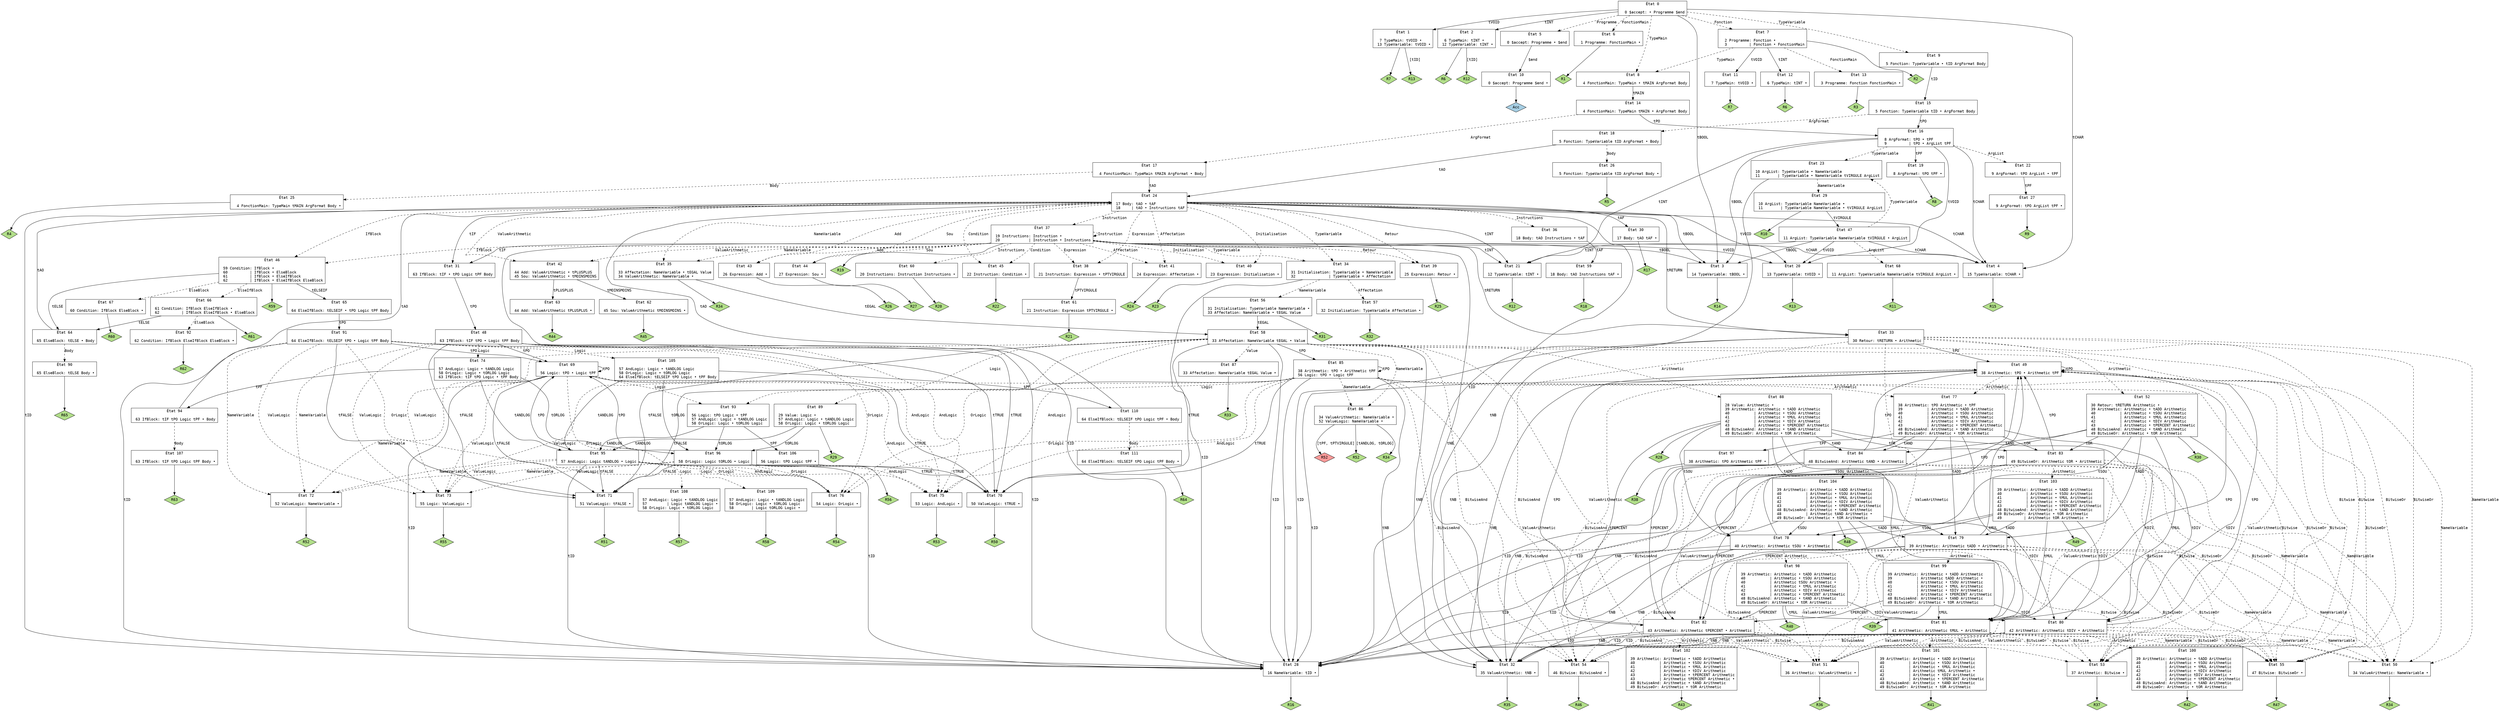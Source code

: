 // Produit par GNU Bison 3.8.2.
// Rapporter les bugs à <bug-bison@gnu.org>.
// Page d'accueil: <https://www.gnu.org/software/bison/>.

digraph "compil.y"
{
  node [fontname = courier, shape = box, colorscheme = paired6]
  edge [fontname = courier]

  0 [label="État 0\n\l  0 $accept: • Programme $end\l"]
  0 -> 1 [style=solid label="tVOID"]
  0 -> 2 [style=solid label="tINT"]
  0 -> 3 [style=solid label="tBOOL"]
  0 -> 4 [style=solid label="tCHAR"]
  0 -> 5 [style=dashed label="Programme"]
  0 -> 6 [style=dashed label="FonctionMain"]
  0 -> 7 [style=dashed label="Fonction"]
  0 -> 8 [style=dashed label="TypeMain"]
  0 -> 9 [style=dashed label="TypeVariable"]
  1 [label="État 1\n\l  7 TypeMain: tVOID •\l 13 TypeVariable: tVOID •\l"]
  1 -> "1R7" [style=solid]
 "1R7" [label="R7", fillcolor=3, shape=diamond, style=filled]
  1 -> "1R13" [label="[tID]", style=solid]
 "1R13" [label="R13", fillcolor=3, shape=diamond, style=filled]
  2 [label="État 2\n\l  6 TypeMain: tINT •\l 12 TypeVariable: tINT •\l"]
  2 -> "2R6" [style=solid]
 "2R6" [label="R6", fillcolor=3, shape=diamond, style=filled]
  2 -> "2R12" [label="[tID]", style=solid]
 "2R12" [label="R12", fillcolor=3, shape=diamond, style=filled]
  3 [label="État 3\n\l 14 TypeVariable: tBOOL •\l"]
  3 -> "3R14" [style=solid]
 "3R14" [label="R14", fillcolor=3, shape=diamond, style=filled]
  4 [label="État 4\n\l 15 TypeVariable: tCHAR •\l"]
  4 -> "4R15" [style=solid]
 "4R15" [label="R15", fillcolor=3, shape=diamond, style=filled]
  5 [label="État 5\n\l  0 $accept: Programme • $end\l"]
  5 -> 10 [style=solid label="$end"]
  6 [label="État 6\n\l  1 Programme: FonctionMain •\l"]
  6 -> "6R1" [style=solid]
 "6R1" [label="R1", fillcolor=3, shape=diamond, style=filled]
  7 [label="État 7\n\l  2 Programme: Fonction •\l  3          | Fonction • FonctionMain\l"]
  7 -> 11 [style=solid label="tVOID"]
  7 -> 12 [style=solid label="tINT"]
  7 -> 13 [style=dashed label="FonctionMain"]
  7 -> 8 [style=dashed label="TypeMain"]
  7 -> "7R2" [style=solid]
 "7R2" [label="R2", fillcolor=3, shape=diamond, style=filled]
  8 [label="État 8\n\l  4 FonctionMain: TypeMain • tMAIN ArgFormat Body\l"]
  8 -> 14 [style=solid label="tMAIN"]
  9 [label="État 9\n\l  5 Fonction: TypeVariable • tID ArgFormat Body\l"]
  9 -> 15 [style=solid label="tID"]
  10 [label="État 10\n\l  0 $accept: Programme $end •\l"]
  10 -> "10R0" [style=solid]
 "10R0" [label="Acc", fillcolor=1, shape=diamond, style=filled]
  11 [label="État 11\n\l  7 TypeMain: tVOID •\l"]
  11 -> "11R7" [style=solid]
 "11R7" [label="R7", fillcolor=3, shape=diamond, style=filled]
  12 [label="État 12\n\l  6 TypeMain: tINT •\l"]
  12 -> "12R6" [style=solid]
 "12R6" [label="R6", fillcolor=3, shape=diamond, style=filled]
  13 [label="État 13\n\l  3 Programme: Fonction FonctionMain •\l"]
  13 -> "13R3" [style=solid]
 "13R3" [label="R3", fillcolor=3, shape=diamond, style=filled]
  14 [label="État 14\n\l  4 FonctionMain: TypeMain tMAIN • ArgFormat Body\l"]
  14 -> 16 [style=solid label="tPO"]
  14 -> 17 [style=dashed label="ArgFormat"]
  15 [label="État 15\n\l  5 Fonction: TypeVariable tID • ArgFormat Body\l"]
  15 -> 16 [style=solid label="tPO"]
  15 -> 18 [style=dashed label="ArgFormat"]
  16 [label="État 16\n\l  8 ArgFormat: tPO • tPF\l  9          | tPO • ArgList tPF\l"]
  16 -> 19 [style=solid label="tPF"]
  16 -> 20 [style=solid label="tVOID"]
  16 -> 21 [style=solid label="tINT"]
  16 -> 3 [style=solid label="tBOOL"]
  16 -> 4 [style=solid label="tCHAR"]
  16 -> 22 [style=dashed label="ArgList"]
  16 -> 23 [style=dashed label="TypeVariable"]
  17 [label="État 17\n\l  4 FonctionMain: TypeMain tMAIN ArgFormat • Body\l"]
  17 -> 24 [style=solid label="tAO"]
  17 -> 25 [style=dashed label="Body"]
  18 [label="État 18\n\l  5 Fonction: TypeVariable tID ArgFormat • Body\l"]
  18 -> 24 [style=solid label="tAO"]
  18 -> 26 [style=dashed label="Body"]
  19 [label="État 19\n\l  8 ArgFormat: tPO tPF •\l"]
  19 -> "19R8" [style=solid]
 "19R8" [label="R8", fillcolor=3, shape=diamond, style=filled]
  20 [label="État 20\n\l 13 TypeVariable: tVOID •\l"]
  20 -> "20R13" [style=solid]
 "20R13" [label="R13", fillcolor=3, shape=diamond, style=filled]
  21 [label="État 21\n\l 12 TypeVariable: tINT •\l"]
  21 -> "21R12" [style=solid]
 "21R12" [label="R12", fillcolor=3, shape=diamond, style=filled]
  22 [label="État 22\n\l  9 ArgFormat: tPO ArgList • tPF\l"]
  22 -> 27 [style=solid label="tPF"]
  23 [label="État 23\n\l 10 ArgList: TypeVariable • NameVariable\l 11        | TypeVariable • NameVariable tVIRGULE ArgList\l"]
  23 -> 28 [style=solid label="tID"]
  23 -> 29 [style=dashed label="NameVariable"]
  24 [label="État 24\n\l 17 Body: tAO • tAF\l 18     | tAO • Instructions tAF\l"]
  24 -> 30 [style=solid label="tAF"]
  24 -> 31 [style=solid label="tIF"]
  24 -> 32 [style=solid label="tNB"]
  24 -> 28 [style=solid label="tID"]
  24 -> 33 [style=solid label="tRETURN"]
  24 -> 20 [style=solid label="tVOID"]
  24 -> 21 [style=solid label="tINT"]
  24 -> 3 [style=solid label="tBOOL"]
  24 -> 4 [style=solid label="tCHAR"]
  24 -> 34 [style=dashed label="TypeVariable"]
  24 -> 35 [style=dashed label="NameVariable"]
  24 -> 36 [style=dashed label="Instructions"]
  24 -> 37 [style=dashed label="Instruction"]
  24 -> 38 [style=dashed label="Expression"]
  24 -> 39 [style=dashed label="Retour"]
  24 -> 40 [style=dashed label="Initialisation"]
  24 -> 41 [style=dashed label="Affectation"]
  24 -> 42 [style=dashed label="ValueArithmetic"]
  24 -> 43 [style=dashed label="Add"]
  24 -> 44 [style=dashed label="Sou"]
  24 -> 45 [style=dashed label="Condition"]
  24 -> 46 [style=dashed label="IfBlock"]
  25 [label="État 25\n\l  4 FonctionMain: TypeMain tMAIN ArgFormat Body •\l"]
  25 -> "25R4" [style=solid]
 "25R4" [label="R4", fillcolor=3, shape=diamond, style=filled]
  26 [label="État 26\n\l  5 Fonction: TypeVariable tID ArgFormat Body •\l"]
  26 -> "26R5" [style=solid]
 "26R5" [label="R5", fillcolor=3, shape=diamond, style=filled]
  27 [label="État 27\n\l  9 ArgFormat: tPO ArgList tPF •\l"]
  27 -> "27R9" [style=solid]
 "27R9" [label="R9", fillcolor=3, shape=diamond, style=filled]
  28 [label="État 28\n\l 16 NameVariable: tID •\l"]
  28 -> "28R16" [style=solid]
 "28R16" [label="R16", fillcolor=3, shape=diamond, style=filled]
  29 [label="État 29\n\l 10 ArgList: TypeVariable NameVariable •\l 11        | TypeVariable NameVariable • tVIRGULE ArgList\l"]
  29 -> 47 [style=solid label="tVIRGULE"]
  29 -> "29R10" [style=solid]
 "29R10" [label="R10", fillcolor=3, shape=diamond, style=filled]
  30 [label="État 30\n\l 17 Body: tAO tAF •\l"]
  30 -> "30R17" [style=solid]
 "30R17" [label="R17", fillcolor=3, shape=diamond, style=filled]
  31 [label="État 31\n\l 63 IfBlock: tIF • tPO Logic tPF Body\l"]
  31 -> 48 [style=solid label="tPO"]
  32 [label="État 32\n\l 35 ValueArithmetic: tNB •\l"]
  32 -> "32R35" [style=solid]
 "32R35" [label="R35", fillcolor=3, shape=diamond, style=filled]
  33 [label="État 33\n\l 30 Retour: tRETURN • Arithmetic\l"]
  33 -> 49 [style=solid label="tPO"]
  33 -> 32 [style=solid label="tNB"]
  33 -> 28 [style=solid label="tID"]
  33 -> 50 [style=dashed label="NameVariable"]
  33 -> 51 [style=dashed label="ValueArithmetic"]
  33 -> 52 [style=dashed label="Arithmetic"]
  33 -> 53 [style=dashed label="Bitwise"]
  33 -> 54 [style=dashed label="BitwiseAnd"]
  33 -> 55 [style=dashed label="BitwiseOr"]
  34 [label="État 34\n\l 31 Initialisation: TypeVariable • NameVariable\l 32               | TypeVariable • Affectation\l"]
  34 -> 28 [style=solid label="tID"]
  34 -> 56 [style=dashed label="NameVariable"]
  34 -> 57 [style=dashed label="Affectation"]
  35 [label="État 35\n\l 33 Affectation: NameVariable • tEGAL Value\l 34 ValueArithmetic: NameVariable •\l"]
  35 -> 58 [style=solid label="tEGAL"]
  35 -> "35R34" [style=solid]
 "35R34" [label="R34", fillcolor=3, shape=diamond, style=filled]
  36 [label="État 36\n\l 18 Body: tAO Instructions • tAF\l"]
  36 -> 59 [style=solid label="tAF"]
  37 [label="État 37\n\l 19 Instructions: Instruction •\l 20             | Instruction • Instructions\l"]
  37 -> 31 [style=solid label="tIF"]
  37 -> 32 [style=solid label="tNB"]
  37 -> 28 [style=solid label="tID"]
  37 -> 33 [style=solid label="tRETURN"]
  37 -> 20 [style=solid label="tVOID"]
  37 -> 21 [style=solid label="tINT"]
  37 -> 3 [style=solid label="tBOOL"]
  37 -> 4 [style=solid label="tCHAR"]
  37 -> 34 [style=dashed label="TypeVariable"]
  37 -> 35 [style=dashed label="NameVariable"]
  37 -> 60 [style=dashed label="Instructions"]
  37 -> 37 [style=dashed label="Instruction"]
  37 -> 38 [style=dashed label="Expression"]
  37 -> 39 [style=dashed label="Retour"]
  37 -> 40 [style=dashed label="Initialisation"]
  37 -> 41 [style=dashed label="Affectation"]
  37 -> 42 [style=dashed label="ValueArithmetic"]
  37 -> 43 [style=dashed label="Add"]
  37 -> 44 [style=dashed label="Sou"]
  37 -> 45 [style=dashed label="Condition"]
  37 -> 46 [style=dashed label="IfBlock"]
  37 -> "37R19" [style=solid]
 "37R19" [label="R19", fillcolor=3, shape=diamond, style=filled]
  38 [label="État 38\n\l 21 Instruction: Expression • tPTVIRGULE\l"]
  38 -> 61 [style=solid label="tPTVIRGULE"]
  39 [label="État 39\n\l 25 Expression: Retour •\l"]
  39 -> "39R25" [style=solid]
 "39R25" [label="R25", fillcolor=3, shape=diamond, style=filled]
  40 [label="État 40\n\l 23 Expression: Initialisation •\l"]
  40 -> "40R23" [style=solid]
 "40R23" [label="R23", fillcolor=3, shape=diamond, style=filled]
  41 [label="État 41\n\l 24 Expression: Affectation •\l"]
  41 -> "41R24" [style=solid]
 "41R24" [label="R24", fillcolor=3, shape=diamond, style=filled]
  42 [label="État 42\n\l 44 Add: ValueArithmetic • tPLUSPLUS\l 45 Sou: ValueArithmetic • tMOINSMOINS\l"]
  42 -> 62 [style=solid label="tMOINSMOINS"]
  42 -> 63 [style=solid label="tPLUSPLUS"]
  43 [label="État 43\n\l 26 Expression: Add •\l"]
  43 -> "43R26" [style=solid]
 "43R26" [label="R26", fillcolor=3, shape=diamond, style=filled]
  44 [label="État 44\n\l 27 Expression: Sou •\l"]
  44 -> "44R27" [style=solid]
 "44R27" [label="R27", fillcolor=3, shape=diamond, style=filled]
  45 [label="État 45\n\l 22 Instruction: Condition •\l"]
  45 -> "45R22" [style=solid]
 "45R22" [label="R22", fillcolor=3, shape=diamond, style=filled]
  46 [label="État 46\n\l 59 Condition: IfBlock •\l 60          | IfBlock • ElseBlock\l 61          | IfBlock • ElseIfBlock\l 62          | IfBlock • ElseIfBlock ElseBlock\l"]
  46 -> 64 [style=solid label="tELSE"]
  46 -> 65 [style=solid label="tELSEIF"]
  46 -> 66 [style=dashed label="ElseIfBlock"]
  46 -> 67 [style=dashed label="ElseBlock"]
  46 -> "46R59" [style=solid]
 "46R59" [label="R59", fillcolor=3, shape=diamond, style=filled]
  47 [label="État 47\n\l 11 ArgList: TypeVariable NameVariable tVIRGULE • ArgList\l"]
  47 -> 20 [style=solid label="tVOID"]
  47 -> 21 [style=solid label="tINT"]
  47 -> 3 [style=solid label="tBOOL"]
  47 -> 4 [style=solid label="tCHAR"]
  47 -> 68 [style=dashed label="ArgList"]
  47 -> 23 [style=dashed label="TypeVariable"]
  48 [label="État 48\n\l 63 IfBlock: tIF tPO • Logic tPF Body\l"]
  48 -> 69 [style=solid label="tPO"]
  48 -> 28 [style=solid label="tID"]
  48 -> 70 [style=solid label="tTRUE"]
  48 -> 71 [style=solid label="tFALSE"]
  48 -> 72 [style=dashed label="NameVariable"]
  48 -> 73 [style=dashed label="ValueLogic"]
  48 -> 74 [style=dashed label="Logic"]
  48 -> 75 [style=dashed label="AndLogic"]
  48 -> 76 [style=dashed label="OrLogic"]
  49 [label="État 49\n\l 38 Arithmetic: tPO • Arithmetic tPF\l"]
  49 -> 49 [style=solid label="tPO"]
  49 -> 32 [style=solid label="tNB"]
  49 -> 28 [style=solid label="tID"]
  49 -> 50 [style=dashed label="NameVariable"]
  49 -> 51 [style=dashed label="ValueArithmetic"]
  49 -> 77 [style=dashed label="Arithmetic"]
  49 -> 53 [style=dashed label="Bitwise"]
  49 -> 54 [style=dashed label="BitwiseAnd"]
  49 -> 55 [style=dashed label="BitwiseOr"]
  50 [label="État 50\n\l 34 ValueArithmetic: NameVariable •\l"]
  50 -> "50R34" [style=solid]
 "50R34" [label="R34", fillcolor=3, shape=diamond, style=filled]
  51 [label="État 51\n\l 36 Arithmetic: ValueArithmetic •\l"]
  51 -> "51R36" [style=solid]
 "51R36" [label="R36", fillcolor=3, shape=diamond, style=filled]
  52 [label="État 52\n\l 30 Retour: tRETURN Arithmetic •\l 39 Arithmetic: Arithmetic • tADD Arithmetic\l 40           | Arithmetic • tSOU Arithmetic\l 41           | Arithmetic • tMUL Arithmetic\l 42           | Arithmetic • tDIV Arithmetic\l 43           | Arithmetic • tPERCENT Arithmetic\l 48 BitwiseAnd: Arithmetic • tAND Arithmetic\l 49 BitwiseOr: Arithmetic • tOR Arithmetic\l"]
  52 -> 78 [style=solid label="tSOU"]
  52 -> 79 [style=solid label="tADD"]
  52 -> 80 [style=solid label="tDIV"]
  52 -> 81 [style=solid label="tMUL"]
  52 -> 82 [style=solid label="tPERCENT"]
  52 -> 83 [style=solid label="tOR"]
  52 -> 84 [style=solid label="tAND"]
  52 -> "52R30" [style=solid]
 "52R30" [label="R30", fillcolor=3, shape=diamond, style=filled]
  53 [label="État 53\n\l 37 Arithmetic: Bitwise •\l"]
  53 -> "53R37" [style=solid]
 "53R37" [label="R37", fillcolor=3, shape=diamond, style=filled]
  54 [label="État 54\n\l 46 Bitwise: BitwiseAnd •\l"]
  54 -> "54R46" [style=solid]
 "54R46" [label="R46", fillcolor=3, shape=diamond, style=filled]
  55 [label="État 55\n\l 47 Bitwise: BitwiseOr •\l"]
  55 -> "55R47" [style=solid]
 "55R47" [label="R47", fillcolor=3, shape=diamond, style=filled]
  56 [label="État 56\n\l 31 Initialisation: TypeVariable NameVariable •\l 33 Affectation: NameVariable • tEGAL Value\l"]
  56 -> 58 [style=solid label="tEGAL"]
  56 -> "56R31" [style=solid]
 "56R31" [label="R31", fillcolor=3, shape=diamond, style=filled]
  57 [label="État 57\n\l 32 Initialisation: TypeVariable Affectation •\l"]
  57 -> "57R32" [style=solid]
 "57R32" [label="R32", fillcolor=3, shape=diamond, style=filled]
  58 [label="État 58\n\l 33 Affectation: NameVariable tEGAL • Value\l"]
  58 -> 85 [style=solid label="tPO"]
  58 -> 32 [style=solid label="tNB"]
  58 -> 28 [style=solid label="tID"]
  58 -> 70 [style=solid label="tTRUE"]
  58 -> 71 [style=solid label="tFALSE"]
  58 -> 86 [style=dashed label="NameVariable"]
  58 -> 87 [style=dashed label="Value"]
  58 -> 51 [style=dashed label="ValueArithmetic"]
  58 -> 88 [style=dashed label="Arithmetic"]
  58 -> 53 [style=dashed label="Bitwise"]
  58 -> 54 [style=dashed label="BitwiseAnd"]
  58 -> 55 [style=dashed label="BitwiseOr"]
  58 -> 73 [style=dashed label="ValueLogic"]
  58 -> 89 [style=dashed label="Logic"]
  58 -> 75 [style=dashed label="AndLogic"]
  58 -> 76 [style=dashed label="OrLogic"]
  59 [label="État 59\n\l 18 Body: tAO Instructions tAF •\l"]
  59 -> "59R18" [style=solid]
 "59R18" [label="R18", fillcolor=3, shape=diamond, style=filled]
  60 [label="État 60\n\l 20 Instructions: Instruction Instructions •\l"]
  60 -> "60R20" [style=solid]
 "60R20" [label="R20", fillcolor=3, shape=diamond, style=filled]
  61 [label="État 61\n\l 21 Instruction: Expression tPTVIRGULE •\l"]
  61 -> "61R21" [style=solid]
 "61R21" [label="R21", fillcolor=3, shape=diamond, style=filled]
  62 [label="État 62\n\l 45 Sou: ValueArithmetic tMOINSMOINS •\l"]
  62 -> "62R45" [style=solid]
 "62R45" [label="R45", fillcolor=3, shape=diamond, style=filled]
  63 [label="État 63\n\l 44 Add: ValueArithmetic tPLUSPLUS •\l"]
  63 -> "63R44" [style=solid]
 "63R44" [label="R44", fillcolor=3, shape=diamond, style=filled]
  64 [label="État 64\n\l 65 ElseBlock: tELSE • Body\l"]
  64 -> 24 [style=solid label="tAO"]
  64 -> 90 [style=dashed label="Body"]
  65 [label="État 65\n\l 64 ElseIfBlock: tELSEIF • tPO Logic tPF Body\l"]
  65 -> 91 [style=solid label="tPO"]
  66 [label="État 66\n\l 61 Condition: IfBlock ElseIfBlock •\l 62          | IfBlock ElseIfBlock • ElseBlock\l"]
  66 -> 64 [style=solid label="tELSE"]
  66 -> 92 [style=dashed label="ElseBlock"]
  66 -> "66R61" [style=solid]
 "66R61" [label="R61", fillcolor=3, shape=diamond, style=filled]
  67 [label="État 67\n\l 60 Condition: IfBlock ElseBlock •\l"]
  67 -> "67R60" [style=solid]
 "67R60" [label="R60", fillcolor=3, shape=diamond, style=filled]
  68 [label="État 68\n\l 11 ArgList: TypeVariable NameVariable tVIRGULE ArgList •\l"]
  68 -> "68R11" [style=solid]
 "68R11" [label="R11", fillcolor=3, shape=diamond, style=filled]
  69 [label="État 69\n\l 56 Logic: tPO • Logic tPF\l"]
  69 -> 69 [style=solid label="tPO"]
  69 -> 28 [style=solid label="tID"]
  69 -> 70 [style=solid label="tTRUE"]
  69 -> 71 [style=solid label="tFALSE"]
  69 -> 72 [style=dashed label="NameVariable"]
  69 -> 73 [style=dashed label="ValueLogic"]
  69 -> 93 [style=dashed label="Logic"]
  69 -> 75 [style=dashed label="AndLogic"]
  69 -> 76 [style=dashed label="OrLogic"]
  70 [label="État 70\n\l 50 ValueLogic: tTRUE •\l"]
  70 -> "70R50" [style=solid]
 "70R50" [label="R50", fillcolor=3, shape=diamond, style=filled]
  71 [label="État 71\n\l 51 ValueLogic: tFALSE •\l"]
  71 -> "71R51" [style=solid]
 "71R51" [label="R51", fillcolor=3, shape=diamond, style=filled]
  72 [label="État 72\n\l 52 ValueLogic: NameVariable •\l"]
  72 -> "72R52" [style=solid]
 "72R52" [label="R52", fillcolor=3, shape=diamond, style=filled]
  73 [label="État 73\n\l 55 Logic: ValueLogic •\l"]
  73 -> "73R55" [style=solid]
 "73R55" [label="R55", fillcolor=3, shape=diamond, style=filled]
  74 [label="État 74\n\l 57 AndLogic: Logic • tANDLOG Logic\l 58 OrLogic: Logic • tORLOG Logic\l 63 IfBlock: tIF tPO Logic • tPF Body\l"]
  74 -> 94 [style=solid label="tPF"]
  74 -> 95 [style=solid label="tANDLOG"]
  74 -> 96 [style=solid label="tORLOG"]
  75 [label="État 75\n\l 53 Logic: AndLogic •\l"]
  75 -> "75R53" [style=solid]
 "75R53" [label="R53", fillcolor=3, shape=diamond, style=filled]
  76 [label="État 76\n\l 54 Logic: OrLogic •\l"]
  76 -> "76R54" [style=solid]
 "76R54" [label="R54", fillcolor=3, shape=diamond, style=filled]
  77 [label="État 77\n\l 38 Arithmetic: tPO Arithmetic • tPF\l 39           | Arithmetic • tADD Arithmetic\l 40           | Arithmetic • tSOU Arithmetic\l 41           | Arithmetic • tMUL Arithmetic\l 42           | Arithmetic • tDIV Arithmetic\l 43           | Arithmetic • tPERCENT Arithmetic\l 48 BitwiseAnd: Arithmetic • tAND Arithmetic\l 49 BitwiseOr: Arithmetic • tOR Arithmetic\l"]
  77 -> 97 [style=solid label="tPF"]
  77 -> 78 [style=solid label="tSOU"]
  77 -> 79 [style=solid label="tADD"]
  77 -> 80 [style=solid label="tDIV"]
  77 -> 81 [style=solid label="tMUL"]
  77 -> 82 [style=solid label="tPERCENT"]
  77 -> 83 [style=solid label="tOR"]
  77 -> 84 [style=solid label="tAND"]
  78 [label="État 78\n\l 40 Arithmetic: Arithmetic tSOU • Arithmetic\l"]
  78 -> 49 [style=solid label="tPO"]
  78 -> 32 [style=solid label="tNB"]
  78 -> 28 [style=solid label="tID"]
  78 -> 50 [style=dashed label="NameVariable"]
  78 -> 51 [style=dashed label="ValueArithmetic"]
  78 -> 98 [style=dashed label="Arithmetic"]
  78 -> 53 [style=dashed label="Bitwise"]
  78 -> 54 [style=dashed label="BitwiseAnd"]
  78 -> 55 [style=dashed label="BitwiseOr"]
  79 [label="État 79\n\l 39 Arithmetic: Arithmetic tADD • Arithmetic\l"]
  79 -> 49 [style=solid label="tPO"]
  79 -> 32 [style=solid label="tNB"]
  79 -> 28 [style=solid label="tID"]
  79 -> 50 [style=dashed label="NameVariable"]
  79 -> 51 [style=dashed label="ValueArithmetic"]
  79 -> 99 [style=dashed label="Arithmetic"]
  79 -> 53 [style=dashed label="Bitwise"]
  79 -> 54 [style=dashed label="BitwiseAnd"]
  79 -> 55 [style=dashed label="BitwiseOr"]
  80 [label="État 80\n\l 42 Arithmetic: Arithmetic tDIV • Arithmetic\l"]
  80 -> 49 [style=solid label="tPO"]
  80 -> 32 [style=solid label="tNB"]
  80 -> 28 [style=solid label="tID"]
  80 -> 50 [style=dashed label="NameVariable"]
  80 -> 51 [style=dashed label="ValueArithmetic"]
  80 -> 100 [style=dashed label="Arithmetic"]
  80 -> 53 [style=dashed label="Bitwise"]
  80 -> 54 [style=dashed label="BitwiseAnd"]
  80 -> 55 [style=dashed label="BitwiseOr"]
  81 [label="État 81\n\l 41 Arithmetic: Arithmetic tMUL • Arithmetic\l"]
  81 -> 49 [style=solid label="tPO"]
  81 -> 32 [style=solid label="tNB"]
  81 -> 28 [style=solid label="tID"]
  81 -> 50 [style=dashed label="NameVariable"]
  81 -> 51 [style=dashed label="ValueArithmetic"]
  81 -> 101 [style=dashed label="Arithmetic"]
  81 -> 53 [style=dashed label="Bitwise"]
  81 -> 54 [style=dashed label="BitwiseAnd"]
  81 -> 55 [style=dashed label="BitwiseOr"]
  82 [label="État 82\n\l 43 Arithmetic: Arithmetic tPERCENT • Arithmetic\l"]
  82 -> 49 [style=solid label="tPO"]
  82 -> 32 [style=solid label="tNB"]
  82 -> 28 [style=solid label="tID"]
  82 -> 50 [style=dashed label="NameVariable"]
  82 -> 51 [style=dashed label="ValueArithmetic"]
  82 -> 102 [style=dashed label="Arithmetic"]
  82 -> 53 [style=dashed label="Bitwise"]
  82 -> 54 [style=dashed label="BitwiseAnd"]
  82 -> 55 [style=dashed label="BitwiseOr"]
  83 [label="État 83\n\l 49 BitwiseOr: Arithmetic tOR • Arithmetic\l"]
  83 -> 49 [style=solid label="tPO"]
  83 -> 32 [style=solid label="tNB"]
  83 -> 28 [style=solid label="tID"]
  83 -> 50 [style=dashed label="NameVariable"]
  83 -> 51 [style=dashed label="ValueArithmetic"]
  83 -> 103 [style=dashed label="Arithmetic"]
  83 -> 53 [style=dashed label="Bitwise"]
  83 -> 54 [style=dashed label="BitwiseAnd"]
  83 -> 55 [style=dashed label="BitwiseOr"]
  84 [label="État 84\n\l 48 BitwiseAnd: Arithmetic tAND • Arithmetic\l"]
  84 -> 49 [style=solid label="tPO"]
  84 -> 32 [style=solid label="tNB"]
  84 -> 28 [style=solid label="tID"]
  84 -> 50 [style=dashed label="NameVariable"]
  84 -> 51 [style=dashed label="ValueArithmetic"]
  84 -> 104 [style=dashed label="Arithmetic"]
  84 -> 53 [style=dashed label="Bitwise"]
  84 -> 54 [style=dashed label="BitwiseAnd"]
  84 -> 55 [style=dashed label="BitwiseOr"]
  85 [label="État 85\n\l 38 Arithmetic: tPO • Arithmetic tPF\l 56 Logic: tPO • Logic tPF\l"]
  85 -> 85 [style=solid label="tPO"]
  85 -> 32 [style=solid label="tNB"]
  85 -> 28 [style=solid label="tID"]
  85 -> 70 [style=solid label="tTRUE"]
  85 -> 71 [style=solid label="tFALSE"]
  85 -> 86 [style=dashed label="NameVariable"]
  85 -> 51 [style=dashed label="ValueArithmetic"]
  85 -> 77 [style=dashed label="Arithmetic"]
  85 -> 53 [style=dashed label="Bitwise"]
  85 -> 54 [style=dashed label="BitwiseAnd"]
  85 -> 55 [style=dashed label="BitwiseOr"]
  85 -> 73 [style=dashed label="ValueLogic"]
  85 -> 93 [style=dashed label="Logic"]
  85 -> 75 [style=dashed label="AndLogic"]
  85 -> 76 [style=dashed label="OrLogic"]
  86 [label="État 86\n\l 34 ValueArithmetic: NameVariable •\l 52 ValueLogic: NameVariable •\l"]
  86 -> "86R34" [style=solid]
 "86R34" [label="R34", fillcolor=3, shape=diamond, style=filled]
  86 -> "86R52d" [label="[tPF, tPTVIRGULE]", style=solid]
 "86R52d" [label="R52", fillcolor=5, shape=diamond, style=filled]
  86 -> "86R52" [label="[tANDLOG, tORLOG]", style=solid]
 "86R52" [label="R52", fillcolor=3, shape=diamond, style=filled]
  87 [label="État 87\n\l 33 Affectation: NameVariable tEGAL Value •\l"]
  87 -> "87R33" [style=solid]
 "87R33" [label="R33", fillcolor=3, shape=diamond, style=filled]
  88 [label="État 88\n\l 28 Value: Arithmetic •\l 39 Arithmetic: Arithmetic • tADD Arithmetic\l 40           | Arithmetic • tSOU Arithmetic\l 41           | Arithmetic • tMUL Arithmetic\l 42           | Arithmetic • tDIV Arithmetic\l 43           | Arithmetic • tPERCENT Arithmetic\l 48 BitwiseAnd: Arithmetic • tAND Arithmetic\l 49 BitwiseOr: Arithmetic • tOR Arithmetic\l"]
  88 -> 78 [style=solid label="tSOU"]
  88 -> 79 [style=solid label="tADD"]
  88 -> 80 [style=solid label="tDIV"]
  88 -> 81 [style=solid label="tMUL"]
  88 -> 82 [style=solid label="tPERCENT"]
  88 -> 83 [style=solid label="tOR"]
  88 -> 84 [style=solid label="tAND"]
  88 -> "88R28" [style=solid]
 "88R28" [label="R28", fillcolor=3, shape=diamond, style=filled]
  89 [label="État 89\n\l 29 Value: Logic •\l 57 AndLogic: Logic • tANDLOG Logic\l 58 OrLogic: Logic • tORLOG Logic\l"]
  89 -> 95 [style=solid label="tANDLOG"]
  89 -> 96 [style=solid label="tORLOG"]
  89 -> "89R29" [style=solid]
 "89R29" [label="R29", fillcolor=3, shape=diamond, style=filled]
  90 [label="État 90\n\l 65 ElseBlock: tELSE Body •\l"]
  90 -> "90R65" [style=solid]
 "90R65" [label="R65", fillcolor=3, shape=diamond, style=filled]
  91 [label="État 91\n\l 64 ElseIfBlock: tELSEIF tPO • Logic tPF Body\l"]
  91 -> 69 [style=solid label="tPO"]
  91 -> 28 [style=solid label="tID"]
  91 -> 70 [style=solid label="tTRUE"]
  91 -> 71 [style=solid label="tFALSE"]
  91 -> 72 [style=dashed label="NameVariable"]
  91 -> 73 [style=dashed label="ValueLogic"]
  91 -> 105 [style=dashed label="Logic"]
  91 -> 75 [style=dashed label="AndLogic"]
  91 -> 76 [style=dashed label="OrLogic"]
  92 [label="État 92\n\l 62 Condition: IfBlock ElseIfBlock ElseBlock •\l"]
  92 -> "92R62" [style=solid]
 "92R62" [label="R62", fillcolor=3, shape=diamond, style=filled]
  93 [label="État 93\n\l 56 Logic: tPO Logic • tPF\l 57 AndLogic: Logic • tANDLOG Logic\l 58 OrLogic: Logic • tORLOG Logic\l"]
  93 -> 106 [style=solid label="tPF"]
  93 -> 95 [style=solid label="tANDLOG"]
  93 -> 96 [style=solid label="tORLOG"]
  94 [label="État 94\n\l 63 IfBlock: tIF tPO Logic tPF • Body\l"]
  94 -> 24 [style=solid label="tAO"]
  94 -> 107 [style=dashed label="Body"]
  95 [label="État 95\n\l 57 AndLogic: Logic tANDLOG • Logic\l"]
  95 -> 69 [style=solid label="tPO"]
  95 -> 28 [style=solid label="tID"]
  95 -> 70 [style=solid label="tTRUE"]
  95 -> 71 [style=solid label="tFALSE"]
  95 -> 72 [style=dashed label="NameVariable"]
  95 -> 73 [style=dashed label="ValueLogic"]
  95 -> 108 [style=dashed label="Logic"]
  95 -> 75 [style=dashed label="AndLogic"]
  95 -> 76 [style=dashed label="OrLogic"]
  96 [label="État 96\n\l 58 OrLogic: Logic tORLOG • Logic\l"]
  96 -> 69 [style=solid label="tPO"]
  96 -> 28 [style=solid label="tID"]
  96 -> 70 [style=solid label="tTRUE"]
  96 -> 71 [style=solid label="tFALSE"]
  96 -> 72 [style=dashed label="NameVariable"]
  96 -> 73 [style=dashed label="ValueLogic"]
  96 -> 109 [style=dashed label="Logic"]
  96 -> 75 [style=dashed label="AndLogic"]
  96 -> 76 [style=dashed label="OrLogic"]
  97 [label="État 97\n\l 38 Arithmetic: tPO Arithmetic tPF •\l"]
  97 -> "97R38" [style=solid]
 "97R38" [label="R38", fillcolor=3, shape=diamond, style=filled]
  98 [label="État 98\n\l 39 Arithmetic: Arithmetic • tADD Arithmetic\l 40           | Arithmetic • tSOU Arithmetic\l 40           | Arithmetic tSOU Arithmetic •\l 41           | Arithmetic • tMUL Arithmetic\l 42           | Arithmetic • tDIV Arithmetic\l 43           | Arithmetic • tPERCENT Arithmetic\l 48 BitwiseAnd: Arithmetic • tAND Arithmetic\l 49 BitwiseOr: Arithmetic • tOR Arithmetic\l"]
  98 -> 80 [style=solid label="tDIV"]
  98 -> 81 [style=solid label="tMUL"]
  98 -> 82 [style=solid label="tPERCENT"]
  98 -> "98R40" [style=solid]
 "98R40" [label="R40", fillcolor=3, shape=diamond, style=filled]
  99 [label="État 99\n\l 39 Arithmetic: Arithmetic • tADD Arithmetic\l 39           | Arithmetic tADD Arithmetic •\l 40           | Arithmetic • tSOU Arithmetic\l 41           | Arithmetic • tMUL Arithmetic\l 42           | Arithmetic • tDIV Arithmetic\l 43           | Arithmetic • tPERCENT Arithmetic\l 48 BitwiseAnd: Arithmetic • tAND Arithmetic\l 49 BitwiseOr: Arithmetic • tOR Arithmetic\l"]
  99 -> 80 [style=solid label="tDIV"]
  99 -> 81 [style=solid label="tMUL"]
  99 -> 82 [style=solid label="tPERCENT"]
  99 -> "99R39" [style=solid]
 "99R39" [label="R39", fillcolor=3, shape=diamond, style=filled]
  100 [label="État 100\n\l 39 Arithmetic: Arithmetic • tADD Arithmetic\l 40           | Arithmetic • tSOU Arithmetic\l 41           | Arithmetic • tMUL Arithmetic\l 42           | Arithmetic • tDIV Arithmetic\l 42           | Arithmetic tDIV Arithmetic •\l 43           | Arithmetic • tPERCENT Arithmetic\l 48 BitwiseAnd: Arithmetic • tAND Arithmetic\l 49 BitwiseOr: Arithmetic • tOR Arithmetic\l"]
  100 -> "100R42" [style=solid]
 "100R42" [label="R42", fillcolor=3, shape=diamond, style=filled]
  101 [label="État 101\n\l 39 Arithmetic: Arithmetic • tADD Arithmetic\l 40           | Arithmetic • tSOU Arithmetic\l 41           | Arithmetic • tMUL Arithmetic\l 41           | Arithmetic tMUL Arithmetic •\l 42           | Arithmetic • tDIV Arithmetic\l 43           | Arithmetic • tPERCENT Arithmetic\l 48 BitwiseAnd: Arithmetic • tAND Arithmetic\l 49 BitwiseOr: Arithmetic • tOR Arithmetic\l"]
  101 -> "101R41" [style=solid]
 "101R41" [label="R41", fillcolor=3, shape=diamond, style=filled]
  102 [label="État 102\n\l 39 Arithmetic: Arithmetic • tADD Arithmetic\l 40           | Arithmetic • tSOU Arithmetic\l 41           | Arithmetic • tMUL Arithmetic\l 42           | Arithmetic • tDIV Arithmetic\l 43           | Arithmetic • tPERCENT Arithmetic\l 43           | Arithmetic tPERCENT Arithmetic •\l 48 BitwiseAnd: Arithmetic • tAND Arithmetic\l 49 BitwiseOr: Arithmetic • tOR Arithmetic\l"]
  102 -> "102R43" [style=solid]
 "102R43" [label="R43", fillcolor=3, shape=diamond, style=filled]
  103 [label="État 103\n\l 39 Arithmetic: Arithmetic • tADD Arithmetic\l 40           | Arithmetic • tSOU Arithmetic\l 41           | Arithmetic • tMUL Arithmetic\l 42           | Arithmetic • tDIV Arithmetic\l 43           | Arithmetic • tPERCENT Arithmetic\l 48 BitwiseAnd: Arithmetic • tAND Arithmetic\l 49 BitwiseOr: Arithmetic • tOR Arithmetic\l 49          | Arithmetic tOR Arithmetic •\l"]
  103 -> 78 [style=solid label="tSOU"]
  103 -> 79 [style=solid label="tADD"]
  103 -> 80 [style=solid label="tDIV"]
  103 -> 81 [style=solid label="tMUL"]
  103 -> 82 [style=solid label="tPERCENT"]
  103 -> "103R49" [style=solid]
 "103R49" [label="R49", fillcolor=3, shape=diamond, style=filled]
  104 [label="État 104\n\l 39 Arithmetic: Arithmetic • tADD Arithmetic\l 40           | Arithmetic • tSOU Arithmetic\l 41           | Arithmetic • tMUL Arithmetic\l 42           | Arithmetic • tDIV Arithmetic\l 43           | Arithmetic • tPERCENT Arithmetic\l 48 BitwiseAnd: Arithmetic • tAND Arithmetic\l 48           | Arithmetic tAND Arithmetic •\l 49 BitwiseOr: Arithmetic • tOR Arithmetic\l"]
  104 -> 78 [style=solid label="tSOU"]
  104 -> 79 [style=solid label="tADD"]
  104 -> 80 [style=solid label="tDIV"]
  104 -> 81 [style=solid label="tMUL"]
  104 -> 82 [style=solid label="tPERCENT"]
  104 -> "104R48" [style=solid]
 "104R48" [label="R48", fillcolor=3, shape=diamond, style=filled]
  105 [label="État 105\n\l 57 AndLogic: Logic • tANDLOG Logic\l 58 OrLogic: Logic • tORLOG Logic\l 64 ElseIfBlock: tELSEIF tPO Logic • tPF Body\l"]
  105 -> 110 [style=solid label="tPF"]
  105 -> 95 [style=solid label="tANDLOG"]
  105 -> 96 [style=solid label="tORLOG"]
  106 [label="État 106\n\l 56 Logic: tPO Logic tPF •\l"]
  106 -> "106R56" [style=solid]
 "106R56" [label="R56", fillcolor=3, shape=diamond, style=filled]
  107 [label="État 107\n\l 63 IfBlock: tIF tPO Logic tPF Body •\l"]
  107 -> "107R63" [style=solid]
 "107R63" [label="R63", fillcolor=3, shape=diamond, style=filled]
  108 [label="État 108\n\l 57 AndLogic: Logic • tANDLOG Logic\l 57         | Logic tANDLOG Logic •\l 58 OrLogic: Logic • tORLOG Logic\l"]
  108 -> "108R57" [style=solid]
 "108R57" [label="R57", fillcolor=3, shape=diamond, style=filled]
  109 [label="État 109\n\l 57 AndLogic: Logic • tANDLOG Logic\l 58 OrLogic: Logic • tORLOG Logic\l 58        | Logic tORLOG Logic •\l"]
  109 -> "109R58" [style=solid]
 "109R58" [label="R58", fillcolor=3, shape=diamond, style=filled]
  110 [label="État 110\n\l 64 ElseIfBlock: tELSEIF tPO Logic tPF • Body\l"]
  110 -> 24 [style=solid label="tAO"]
  110 -> 111 [style=dashed label="Body"]
  111 [label="État 111\n\l 64 ElseIfBlock: tELSEIF tPO Logic tPF Body •\l"]
  111 -> "111R64" [style=solid]
 "111R64" [label="R64", fillcolor=3, shape=diamond, style=filled]
}
